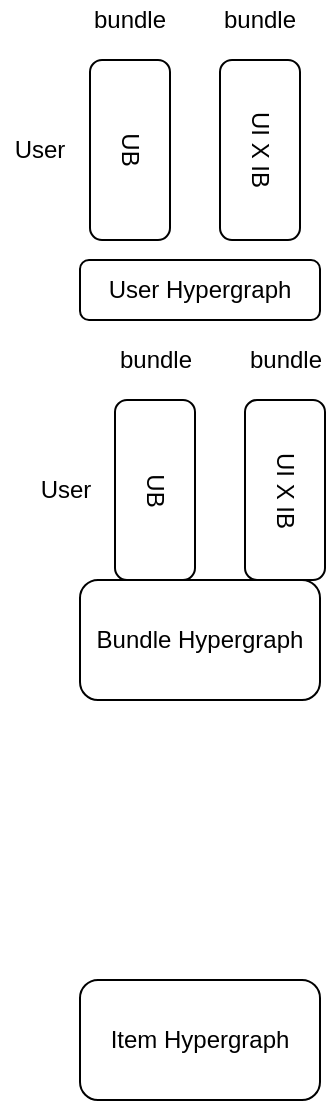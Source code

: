 <mxfile version="14.0.1" type="github">
  <diagram id="Qu3_Xrt5CF5wiIKjmVDb" name="Page-1">
    <mxGraphModel dx="782" dy="483" grid="1" gridSize="10" guides="1" tooltips="1" connect="1" arrows="1" fold="1" page="1" pageScale="1" pageWidth="850" pageHeight="1100" math="0" shadow="0">
      <root>
        <mxCell id="0" />
        <mxCell id="1" parent="0" />
        <mxCell id="5tB-05-RqB6RC6VE7M3T-1" value="User Hypergraph" style="rounded=1;whiteSpace=wrap;html=1;" vertex="1" parent="1">
          <mxGeometry x="40" y="140" width="120" height="30" as="geometry" />
        </mxCell>
        <mxCell id="5tB-05-RqB6RC6VE7M3T-2" value="Bundle Hypergraph" style="rounded=1;whiteSpace=wrap;html=1;" vertex="1" parent="1">
          <mxGeometry x="40" y="300" width="120" height="60" as="geometry" />
        </mxCell>
        <mxCell id="5tB-05-RqB6RC6VE7M3T-3" value="Item Hypergraph" style="rounded=1;whiteSpace=wrap;html=1;" vertex="1" parent="1">
          <mxGeometry x="40" y="500" width="120" height="60" as="geometry" />
        </mxCell>
        <mxCell id="5tB-05-RqB6RC6VE7M3T-5" value="UB" style="rounded=1;whiteSpace=wrap;html=1;rotation=90;" vertex="1" parent="1">
          <mxGeometry x="20" y="65" width="90" height="40" as="geometry" />
        </mxCell>
        <mxCell id="5tB-05-RqB6RC6VE7M3T-6" value="User" style="text;html=1;strokeColor=none;fillColor=none;align=center;verticalAlign=middle;whiteSpace=wrap;rounded=0;" vertex="1" parent="1">
          <mxGeometry y="75" width="40" height="20" as="geometry" />
        </mxCell>
        <mxCell id="5tB-05-RqB6RC6VE7M3T-7" value="bundle" style="text;html=1;strokeColor=none;fillColor=none;align=center;verticalAlign=middle;whiteSpace=wrap;rounded=0;" vertex="1" parent="1">
          <mxGeometry x="45" y="10" width="40" height="20" as="geometry" />
        </mxCell>
        <mxCell id="5tB-05-RqB6RC6VE7M3T-10" value="UI X IB" style="rounded=1;whiteSpace=wrap;html=1;rotation=90;" vertex="1" parent="1">
          <mxGeometry x="85" y="65" width="90" height="40" as="geometry" />
        </mxCell>
        <mxCell id="5tB-05-RqB6RC6VE7M3T-11" value="bundle" style="text;html=1;strokeColor=none;fillColor=none;align=center;verticalAlign=middle;whiteSpace=wrap;rounded=0;" vertex="1" parent="1">
          <mxGeometry x="110" y="10" width="40" height="20" as="geometry" />
        </mxCell>
        <mxCell id="5tB-05-RqB6RC6VE7M3T-12" value="UB" style="rounded=1;whiteSpace=wrap;html=1;rotation=90;" vertex="1" parent="1">
          <mxGeometry x="32.5" y="235" width="90" height="40" as="geometry" />
        </mxCell>
        <mxCell id="5tB-05-RqB6RC6VE7M3T-13" value="User" style="text;html=1;strokeColor=none;fillColor=none;align=center;verticalAlign=middle;whiteSpace=wrap;rounded=0;" vertex="1" parent="1">
          <mxGeometry x="12.5" y="245" width="40" height="20" as="geometry" />
        </mxCell>
        <mxCell id="5tB-05-RqB6RC6VE7M3T-14" value="bundle" style="text;html=1;strokeColor=none;fillColor=none;align=center;verticalAlign=middle;whiteSpace=wrap;rounded=0;" vertex="1" parent="1">
          <mxGeometry x="57.5" y="180" width="40" height="20" as="geometry" />
        </mxCell>
        <mxCell id="5tB-05-RqB6RC6VE7M3T-15" value="UI X IB" style="rounded=1;whiteSpace=wrap;html=1;rotation=90;" vertex="1" parent="1">
          <mxGeometry x="97.5" y="235" width="90" height="40" as="geometry" />
        </mxCell>
        <mxCell id="5tB-05-RqB6RC6VE7M3T-16" value="bundle" style="text;html=1;strokeColor=none;fillColor=none;align=center;verticalAlign=middle;whiteSpace=wrap;rounded=0;" vertex="1" parent="1">
          <mxGeometry x="122.5" y="180" width="40" height="20" as="geometry" />
        </mxCell>
      </root>
    </mxGraphModel>
  </diagram>
</mxfile>
